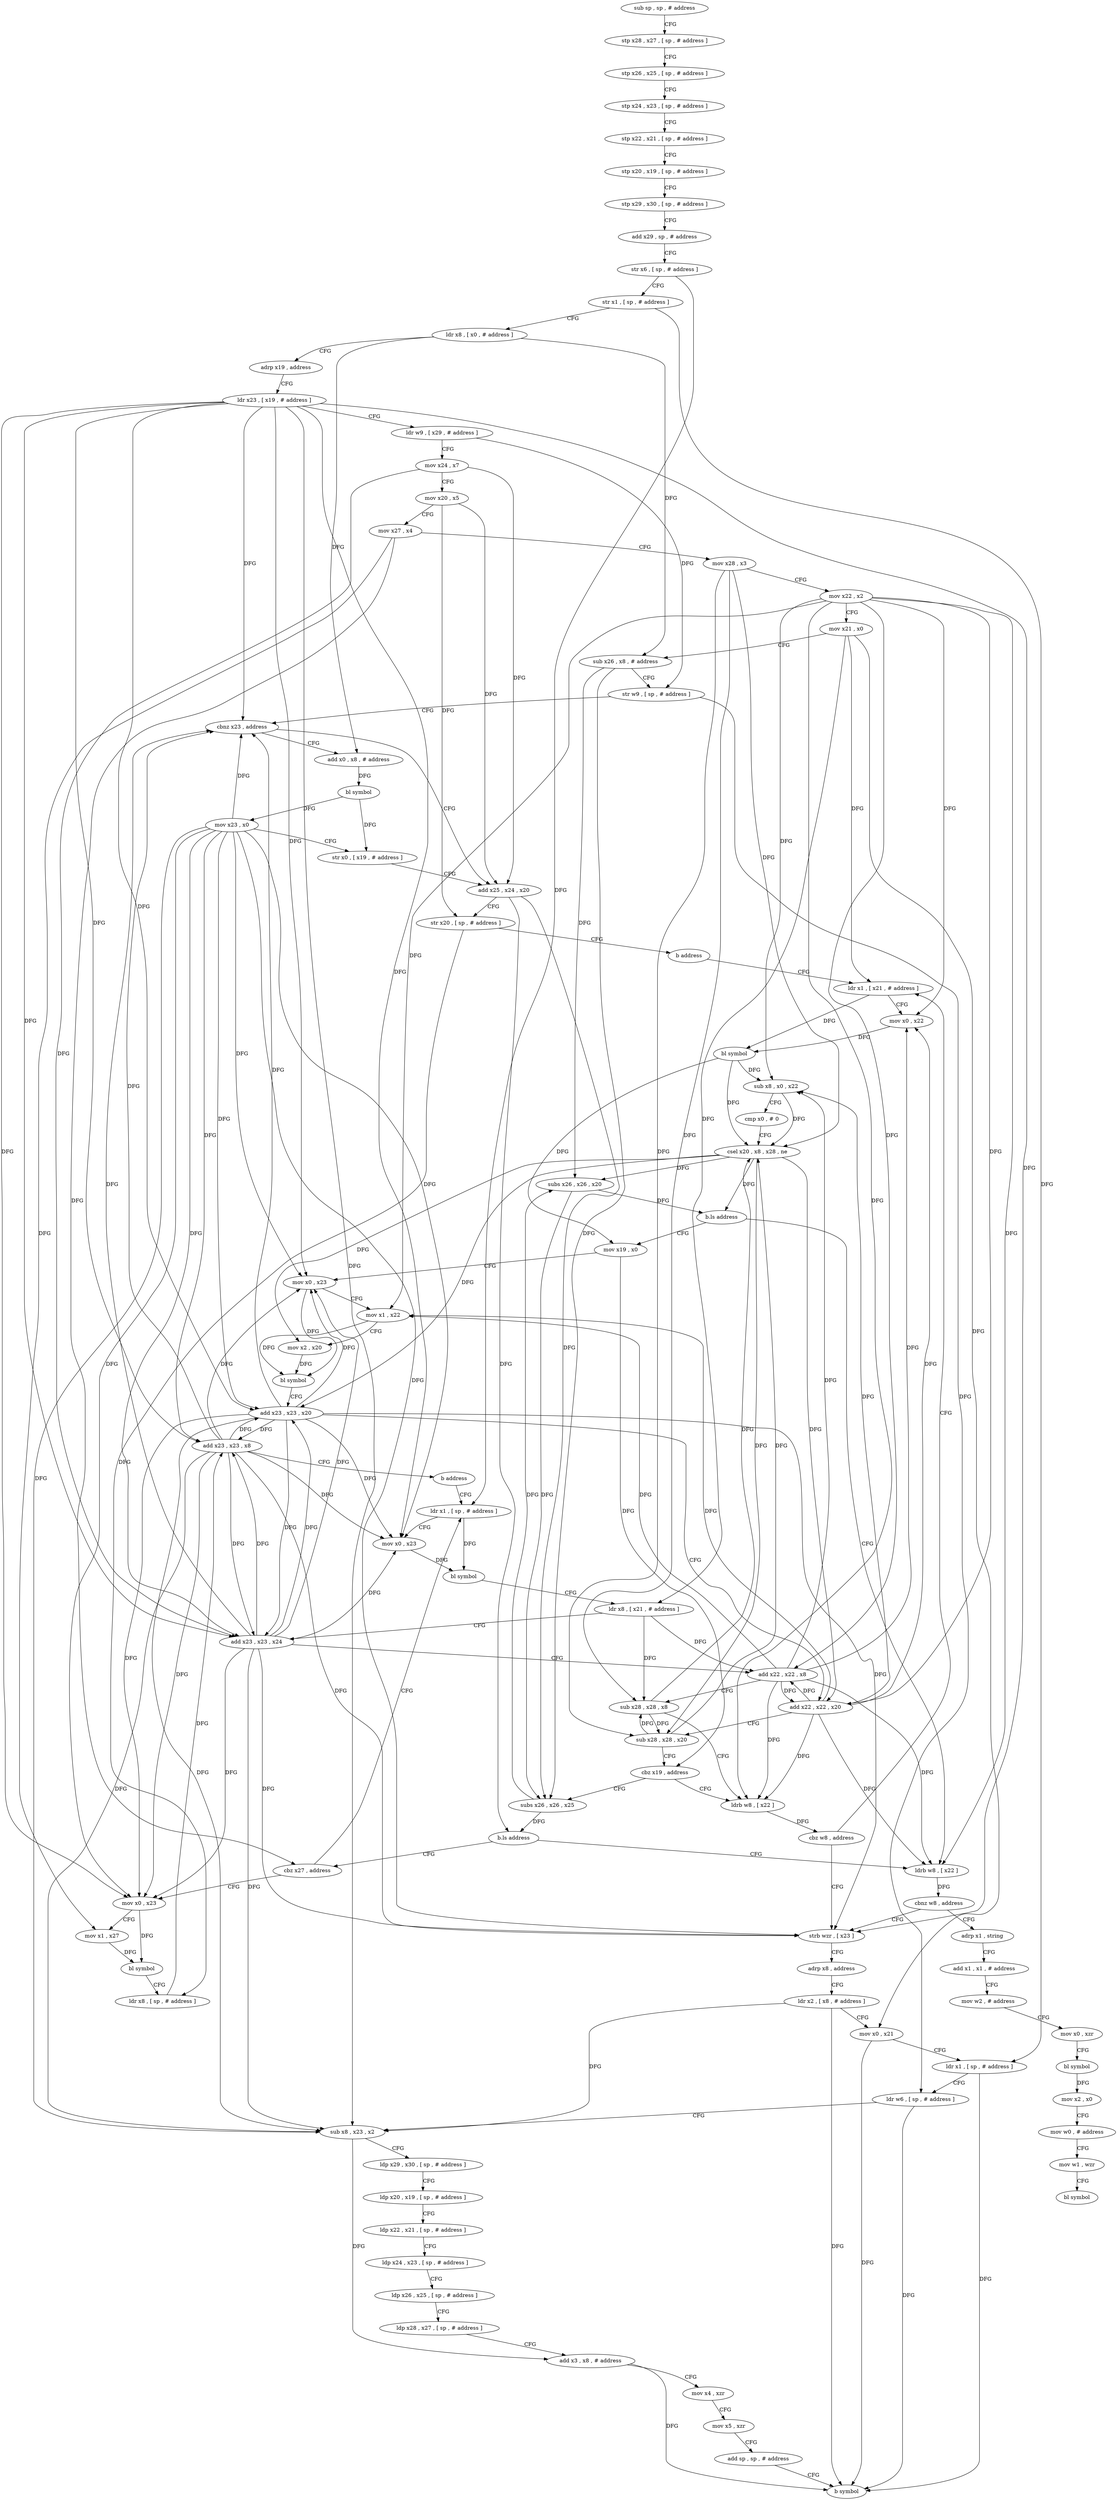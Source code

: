 digraph "func" {
"4258288" [label = "sub sp , sp , # address" ]
"4258292" [label = "stp x28 , x27 , [ sp , # address ]" ]
"4258296" [label = "stp x26 , x25 , [ sp , # address ]" ]
"4258300" [label = "stp x24 , x23 , [ sp , # address ]" ]
"4258304" [label = "stp x22 , x21 , [ sp , # address ]" ]
"4258308" [label = "stp x20 , x19 , [ sp , # address ]" ]
"4258312" [label = "stp x29 , x30 , [ sp , # address ]" ]
"4258316" [label = "add x29 , sp , # address" ]
"4258320" [label = "str x6 , [ sp , # address ]" ]
"4258324" [label = "str x1 , [ sp , # address ]" ]
"4258328" [label = "ldr x8 , [ x0 , # address ]" ]
"4258332" [label = "adrp x19 , address" ]
"4258336" [label = "ldr x23 , [ x19 , # address ]" ]
"4258340" [label = "ldr w9 , [ x29 , # address ]" ]
"4258344" [label = "mov x24 , x7" ]
"4258348" [label = "mov x20 , x5" ]
"4258352" [label = "mov x27 , x4" ]
"4258356" [label = "mov x28 , x3" ]
"4258360" [label = "mov x22 , x2" ]
"4258364" [label = "mov x21 , x0" ]
"4258368" [label = "sub x26 , x8 , # address" ]
"4258372" [label = "str w9 , [ sp , # address ]" ]
"4258376" [label = "cbnz x23 , address" ]
"4258396" [label = "add x25 , x24 , x20" ]
"4258380" [label = "add x0 , x8 , # address" ]
"4258400" [label = "str x20 , [ sp , # address ]" ]
"4258404" [label = "b address" ]
"4258444" [label = "ldr x1 , [ x21 , # address ]" ]
"4258384" [label = "bl symbol" ]
"4258388" [label = "mov x23 , x0" ]
"4258392" [label = "str x0 , [ x19 , # address ]" ]
"4258448" [label = "mov x0 , x22" ]
"4258452" [label = "bl symbol" ]
"4258456" [label = "sub x8 , x0 , x22" ]
"4258460" [label = "cmp x0 , # 0" ]
"4258464" [label = "csel x20 , x8 , x28 , ne" ]
"4258468" [label = "subs x26 , x26 , x20" ]
"4258472" [label = "b.ls address" ]
"4258548" [label = "ldrb w8 , [ x22 ]" ]
"4258476" [label = "mov x19 , x0" ]
"4258552" [label = "cbnz w8 , address" ]
"4258628" [label = "adrp x1 , string" ]
"4258556" [label = "strb wzr , [ x23 ]" ]
"4258480" [label = "mov x0 , x23" ]
"4258484" [label = "mov x1 , x22" ]
"4258488" [label = "mov x2 , x20" ]
"4258492" [label = "bl symbol" ]
"4258496" [label = "add x23 , x23 , x20" ]
"4258500" [label = "add x22 , x22 , x20" ]
"4258504" [label = "sub x28 , x28 , x20" ]
"4258508" [label = "cbz x19 , address" ]
"4258436" [label = "ldrb w8 , [ x22 ]" ]
"4258512" [label = "subs x26 , x26 , x25" ]
"4258632" [label = "add x1 , x1 , # address" ]
"4258636" [label = "mov w2 , # address" ]
"4258640" [label = "mov x0 , xzr" ]
"4258644" [label = "bl symbol" ]
"4258648" [label = "mov x2 , x0" ]
"4258652" [label = "mov w0 , # address" ]
"4258656" [label = "mov w1 , wzr" ]
"4258660" [label = "bl symbol" ]
"4258560" [label = "adrp x8 , address" ]
"4258564" [label = "ldr x2 , [ x8 , # address ]" ]
"4258568" [label = "mov x0 , x21" ]
"4258572" [label = "ldr x1 , [ sp , # address ]" ]
"4258576" [label = "ldr w6 , [ sp , # address ]" ]
"4258580" [label = "sub x8 , x23 , x2" ]
"4258584" [label = "ldp x29 , x30 , [ sp , # address ]" ]
"4258588" [label = "ldp x20 , x19 , [ sp , # address ]" ]
"4258592" [label = "ldp x22 , x21 , [ sp , # address ]" ]
"4258596" [label = "ldp x24 , x23 , [ sp , # address ]" ]
"4258600" [label = "ldp x26 , x25 , [ sp , # address ]" ]
"4258604" [label = "ldp x28 , x27 , [ sp , # address ]" ]
"4258608" [label = "add x3 , x8 , # address" ]
"4258612" [label = "mov x4 , xzr" ]
"4258616" [label = "mov x5 , xzr" ]
"4258620" [label = "add sp , sp , # address" ]
"4258624" [label = "b symbol" ]
"4258440" [label = "cbz w8 , address" ]
"4258516" [label = "b.ls address" ]
"4258520" [label = "cbz x27 , address" ]
"4258408" [label = "ldr x1 , [ sp , # address ]" ]
"4258524" [label = "mov x0 , x23" ]
"4258412" [label = "mov x0 , x23" ]
"4258416" [label = "bl symbol" ]
"4258420" [label = "ldr x8 , [ x21 , # address ]" ]
"4258424" [label = "add x23 , x23 , x24" ]
"4258428" [label = "add x22 , x22 , x8" ]
"4258432" [label = "sub x28 , x28 , x8" ]
"4258528" [label = "mov x1 , x27" ]
"4258532" [label = "bl symbol" ]
"4258536" [label = "ldr x8 , [ sp , # address ]" ]
"4258540" [label = "add x23 , x23 , x8" ]
"4258544" [label = "b address" ]
"4258288" -> "4258292" [ label = "CFG" ]
"4258292" -> "4258296" [ label = "CFG" ]
"4258296" -> "4258300" [ label = "CFG" ]
"4258300" -> "4258304" [ label = "CFG" ]
"4258304" -> "4258308" [ label = "CFG" ]
"4258308" -> "4258312" [ label = "CFG" ]
"4258312" -> "4258316" [ label = "CFG" ]
"4258316" -> "4258320" [ label = "CFG" ]
"4258320" -> "4258324" [ label = "CFG" ]
"4258320" -> "4258408" [ label = "DFG" ]
"4258324" -> "4258328" [ label = "CFG" ]
"4258324" -> "4258572" [ label = "DFG" ]
"4258328" -> "4258332" [ label = "CFG" ]
"4258328" -> "4258368" [ label = "DFG" ]
"4258328" -> "4258380" [ label = "DFG" ]
"4258332" -> "4258336" [ label = "CFG" ]
"4258336" -> "4258340" [ label = "CFG" ]
"4258336" -> "4258376" [ label = "DFG" ]
"4258336" -> "4258480" [ label = "DFG" ]
"4258336" -> "4258496" [ label = "DFG" ]
"4258336" -> "4258556" [ label = "DFG" ]
"4258336" -> "4258580" [ label = "DFG" ]
"4258336" -> "4258412" [ label = "DFG" ]
"4258336" -> "4258424" [ label = "DFG" ]
"4258336" -> "4258524" [ label = "DFG" ]
"4258336" -> "4258540" [ label = "DFG" ]
"4258340" -> "4258344" [ label = "CFG" ]
"4258340" -> "4258372" [ label = "DFG" ]
"4258344" -> "4258348" [ label = "CFG" ]
"4258344" -> "4258396" [ label = "DFG" ]
"4258344" -> "4258424" [ label = "DFG" ]
"4258348" -> "4258352" [ label = "CFG" ]
"4258348" -> "4258396" [ label = "DFG" ]
"4258348" -> "4258400" [ label = "DFG" ]
"4258352" -> "4258356" [ label = "CFG" ]
"4258352" -> "4258520" [ label = "DFG" ]
"4258352" -> "4258528" [ label = "DFG" ]
"4258356" -> "4258360" [ label = "CFG" ]
"4258356" -> "4258464" [ label = "DFG" ]
"4258356" -> "4258504" [ label = "DFG" ]
"4258356" -> "4258432" [ label = "DFG" ]
"4258360" -> "4258364" [ label = "CFG" ]
"4258360" -> "4258448" [ label = "DFG" ]
"4258360" -> "4258456" [ label = "DFG" ]
"4258360" -> "4258548" [ label = "DFG" ]
"4258360" -> "4258484" [ label = "DFG" ]
"4258360" -> "4258500" [ label = "DFG" ]
"4258360" -> "4258436" [ label = "DFG" ]
"4258360" -> "4258428" [ label = "DFG" ]
"4258364" -> "4258368" [ label = "CFG" ]
"4258364" -> "4258444" [ label = "DFG" ]
"4258364" -> "4258568" [ label = "DFG" ]
"4258364" -> "4258420" [ label = "DFG" ]
"4258368" -> "4258372" [ label = "CFG" ]
"4258368" -> "4258468" [ label = "DFG" ]
"4258368" -> "4258512" [ label = "DFG" ]
"4258372" -> "4258376" [ label = "CFG" ]
"4258372" -> "4258576" [ label = "DFG" ]
"4258376" -> "4258396" [ label = "CFG" ]
"4258376" -> "4258380" [ label = "CFG" ]
"4258396" -> "4258400" [ label = "CFG" ]
"4258396" -> "4258512" [ label = "DFG" ]
"4258396" -> "4258516" [ label = "DFG" ]
"4258380" -> "4258384" [ label = "DFG" ]
"4258400" -> "4258404" [ label = "CFG" ]
"4258400" -> "4258536" [ label = "DFG" ]
"4258404" -> "4258444" [ label = "CFG" ]
"4258444" -> "4258448" [ label = "CFG" ]
"4258444" -> "4258452" [ label = "DFG" ]
"4258384" -> "4258388" [ label = "DFG" ]
"4258384" -> "4258392" [ label = "DFG" ]
"4258388" -> "4258392" [ label = "CFG" ]
"4258388" -> "4258376" [ label = "DFG" ]
"4258388" -> "4258480" [ label = "DFG" ]
"4258388" -> "4258496" [ label = "DFG" ]
"4258388" -> "4258556" [ label = "DFG" ]
"4258388" -> "4258580" [ label = "DFG" ]
"4258388" -> "4258412" [ label = "DFG" ]
"4258388" -> "4258424" [ label = "DFG" ]
"4258388" -> "4258524" [ label = "DFG" ]
"4258388" -> "4258540" [ label = "DFG" ]
"4258392" -> "4258396" [ label = "CFG" ]
"4258448" -> "4258452" [ label = "DFG" ]
"4258452" -> "4258456" [ label = "DFG" ]
"4258452" -> "4258464" [ label = "DFG" ]
"4258452" -> "4258476" [ label = "DFG" ]
"4258456" -> "4258460" [ label = "CFG" ]
"4258456" -> "4258464" [ label = "DFG" ]
"4258460" -> "4258464" [ label = "CFG" ]
"4258464" -> "4258468" [ label = "DFG" ]
"4258464" -> "4258472" [ label = "DFG" ]
"4258464" -> "4258488" [ label = "DFG" ]
"4258464" -> "4258496" [ label = "DFG" ]
"4258464" -> "4258500" [ label = "DFG" ]
"4258464" -> "4258504" [ label = "DFG" ]
"4258468" -> "4258472" [ label = "DFG" ]
"4258468" -> "4258512" [ label = "DFG" ]
"4258472" -> "4258548" [ label = "CFG" ]
"4258472" -> "4258476" [ label = "CFG" ]
"4258548" -> "4258552" [ label = "DFG" ]
"4258476" -> "4258480" [ label = "CFG" ]
"4258476" -> "4258508" [ label = "DFG" ]
"4258552" -> "4258628" [ label = "CFG" ]
"4258552" -> "4258556" [ label = "CFG" ]
"4258628" -> "4258632" [ label = "CFG" ]
"4258556" -> "4258560" [ label = "CFG" ]
"4258480" -> "4258484" [ label = "CFG" ]
"4258480" -> "4258492" [ label = "DFG" ]
"4258484" -> "4258488" [ label = "CFG" ]
"4258484" -> "4258492" [ label = "DFG" ]
"4258488" -> "4258492" [ label = "DFG" ]
"4258492" -> "4258496" [ label = "CFG" ]
"4258496" -> "4258500" [ label = "CFG" ]
"4258496" -> "4258376" [ label = "DFG" ]
"4258496" -> "4258480" [ label = "DFG" ]
"4258496" -> "4258556" [ label = "DFG" ]
"4258496" -> "4258580" [ label = "DFG" ]
"4258496" -> "4258412" [ label = "DFG" ]
"4258496" -> "4258424" [ label = "DFG" ]
"4258496" -> "4258524" [ label = "DFG" ]
"4258496" -> "4258540" [ label = "DFG" ]
"4258500" -> "4258504" [ label = "CFG" ]
"4258500" -> "4258448" [ label = "DFG" ]
"4258500" -> "4258456" [ label = "DFG" ]
"4258500" -> "4258548" [ label = "DFG" ]
"4258500" -> "4258484" [ label = "DFG" ]
"4258500" -> "4258436" [ label = "DFG" ]
"4258500" -> "4258428" [ label = "DFG" ]
"4258504" -> "4258508" [ label = "CFG" ]
"4258504" -> "4258464" [ label = "DFG" ]
"4258504" -> "4258432" [ label = "DFG" ]
"4258508" -> "4258436" [ label = "CFG" ]
"4258508" -> "4258512" [ label = "CFG" ]
"4258436" -> "4258440" [ label = "DFG" ]
"4258512" -> "4258516" [ label = "DFG" ]
"4258512" -> "4258468" [ label = "DFG" ]
"4258632" -> "4258636" [ label = "CFG" ]
"4258636" -> "4258640" [ label = "CFG" ]
"4258640" -> "4258644" [ label = "CFG" ]
"4258644" -> "4258648" [ label = "DFG" ]
"4258648" -> "4258652" [ label = "CFG" ]
"4258652" -> "4258656" [ label = "CFG" ]
"4258656" -> "4258660" [ label = "CFG" ]
"4258560" -> "4258564" [ label = "CFG" ]
"4258564" -> "4258568" [ label = "CFG" ]
"4258564" -> "4258580" [ label = "DFG" ]
"4258564" -> "4258624" [ label = "DFG" ]
"4258568" -> "4258572" [ label = "CFG" ]
"4258568" -> "4258624" [ label = "DFG" ]
"4258572" -> "4258576" [ label = "CFG" ]
"4258572" -> "4258624" [ label = "DFG" ]
"4258576" -> "4258580" [ label = "CFG" ]
"4258576" -> "4258624" [ label = "DFG" ]
"4258580" -> "4258584" [ label = "CFG" ]
"4258580" -> "4258608" [ label = "DFG" ]
"4258584" -> "4258588" [ label = "CFG" ]
"4258588" -> "4258592" [ label = "CFG" ]
"4258592" -> "4258596" [ label = "CFG" ]
"4258596" -> "4258600" [ label = "CFG" ]
"4258600" -> "4258604" [ label = "CFG" ]
"4258604" -> "4258608" [ label = "CFG" ]
"4258608" -> "4258612" [ label = "CFG" ]
"4258608" -> "4258624" [ label = "DFG" ]
"4258612" -> "4258616" [ label = "CFG" ]
"4258616" -> "4258620" [ label = "CFG" ]
"4258620" -> "4258624" [ label = "CFG" ]
"4258440" -> "4258556" [ label = "CFG" ]
"4258440" -> "4258444" [ label = "CFG" ]
"4258516" -> "4258548" [ label = "CFG" ]
"4258516" -> "4258520" [ label = "CFG" ]
"4258520" -> "4258408" [ label = "CFG" ]
"4258520" -> "4258524" [ label = "CFG" ]
"4258408" -> "4258412" [ label = "CFG" ]
"4258408" -> "4258416" [ label = "DFG" ]
"4258524" -> "4258528" [ label = "CFG" ]
"4258524" -> "4258532" [ label = "DFG" ]
"4258412" -> "4258416" [ label = "DFG" ]
"4258416" -> "4258420" [ label = "CFG" ]
"4258420" -> "4258424" [ label = "CFG" ]
"4258420" -> "4258428" [ label = "DFG" ]
"4258420" -> "4258432" [ label = "DFG" ]
"4258424" -> "4258428" [ label = "CFG" ]
"4258424" -> "4258376" [ label = "DFG" ]
"4258424" -> "4258480" [ label = "DFG" ]
"4258424" -> "4258556" [ label = "DFG" ]
"4258424" -> "4258412" [ label = "DFG" ]
"4258424" -> "4258496" [ label = "DFG" ]
"4258424" -> "4258580" [ label = "DFG" ]
"4258424" -> "4258524" [ label = "DFG" ]
"4258424" -> "4258540" [ label = "DFG" ]
"4258428" -> "4258432" [ label = "CFG" ]
"4258428" -> "4258448" [ label = "DFG" ]
"4258428" -> "4258456" [ label = "DFG" ]
"4258428" -> "4258548" [ label = "DFG" ]
"4258428" -> "4258484" [ label = "DFG" ]
"4258428" -> "4258436" [ label = "DFG" ]
"4258428" -> "4258500" [ label = "DFG" ]
"4258432" -> "4258436" [ label = "CFG" ]
"4258432" -> "4258464" [ label = "DFG" ]
"4258432" -> "4258504" [ label = "DFG" ]
"4258528" -> "4258532" [ label = "DFG" ]
"4258532" -> "4258536" [ label = "CFG" ]
"4258536" -> "4258540" [ label = "DFG" ]
"4258540" -> "4258544" [ label = "CFG" ]
"4258540" -> "4258376" [ label = "DFG" ]
"4258540" -> "4258480" [ label = "DFG" ]
"4258540" -> "4258556" [ label = "DFG" ]
"4258540" -> "4258412" [ label = "DFG" ]
"4258540" -> "4258524" [ label = "DFG" ]
"4258540" -> "4258496" [ label = "DFG" ]
"4258540" -> "4258580" [ label = "DFG" ]
"4258540" -> "4258424" [ label = "DFG" ]
"4258544" -> "4258408" [ label = "CFG" ]
}
